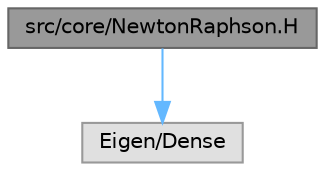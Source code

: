 digraph "src/core/NewtonRaphson.H"
{
 // LATEX_PDF_SIZE
  bgcolor="transparent";
  edge [fontname=Helvetica,fontsize=10,labelfontname=Helvetica,labelfontsize=10];
  node [fontname=Helvetica,fontsize=10,shape=box,height=0.2,width=0.4];
  Node1 [id="Node000001",label="src/core/NewtonRaphson.H",height=0.2,width=0.4,color="gray40", fillcolor="grey60", style="filled", fontcolor="black",tooltip="Declaration of the Newton-Raphson load flow solver for power system analysis."];
  Node1 -> Node2 [id="edge1_Node000001_Node000002",color="steelblue1",style="solid",tooltip=" "];
  Node2 [id="Node000002",label="Eigen/Dense",height=0.2,width=0.4,color="grey60", fillcolor="#E0E0E0", style="filled",tooltip=" "];
}
